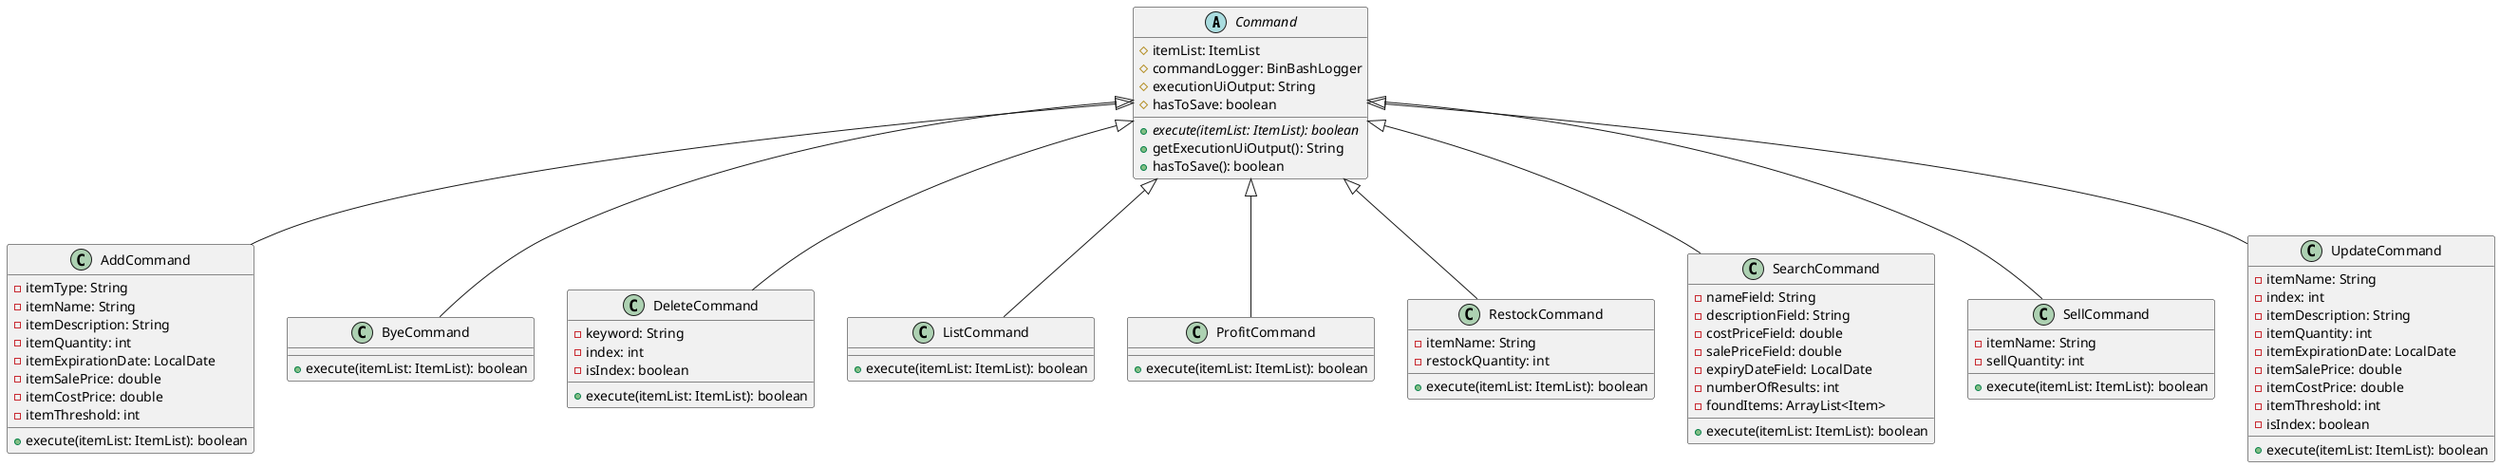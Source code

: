 @startuml

abstract class Command {
    # itemList: ItemList
    # commandLogger: BinBashLogger
    # executionUiOutput: String
    # hasToSave: boolean
    + {abstract} execute(itemList: ItemList): boolean
    + getExecutionUiOutput(): String
    + hasToSave(): boolean
}

class AddCommand {
    - itemType: String
    - itemName: String
    - itemDescription: String
    - itemQuantity: int
    - itemExpirationDate: LocalDate
    - itemSalePrice: double
    - itemCostPrice: double
    - itemThreshold: int
    + execute(itemList: ItemList): boolean
}

class ByeCommand {
    + execute(itemList: ItemList): boolean
}

class DeleteCommand {
    - keyword: String
    - index: int
    - isIndex: boolean
    + execute(itemList: ItemList): boolean
}

class ListCommand {
    + execute(itemList: ItemList): boolean
}

class ProfitCommand {
    + execute(itemList: ItemList): boolean
}

class RestockCommand {
    - itemName: String
    - restockQuantity: int
    + execute(itemList: ItemList): boolean
}

class SearchCommand {
    - nameField: String
    - descriptionField: String
    - costPriceField: double
    - salePriceField: double
    - expiryDateField: LocalDate
    - numberOfResults: int
    - foundItems: ArrayList<Item>
    + execute(itemList: ItemList): boolean
}

class SellCommand {
    - itemName: String
    - sellQuantity: int
    + execute(itemList: ItemList): boolean
}

class UpdateCommand {
    - itemName: String
    - index: int
    - itemDescription: String
    - itemQuantity: int
    - itemExpirationDate: LocalDate
    - itemSalePrice: double
    - itemCostPrice: double
    - itemThreshold: int
    - isIndex: boolean
    + execute(itemList: ItemList): boolean
}

Command <|-- AddCommand
Command <|-- ByeCommand
Command <|-- DeleteCommand
Command <|-- ListCommand
Command <|-- ProfitCommand
Command <|-- RestockCommand
Command <|-- SearchCommand
Command <|-- SellCommand
Command <|-- UpdateCommand

@enduml
